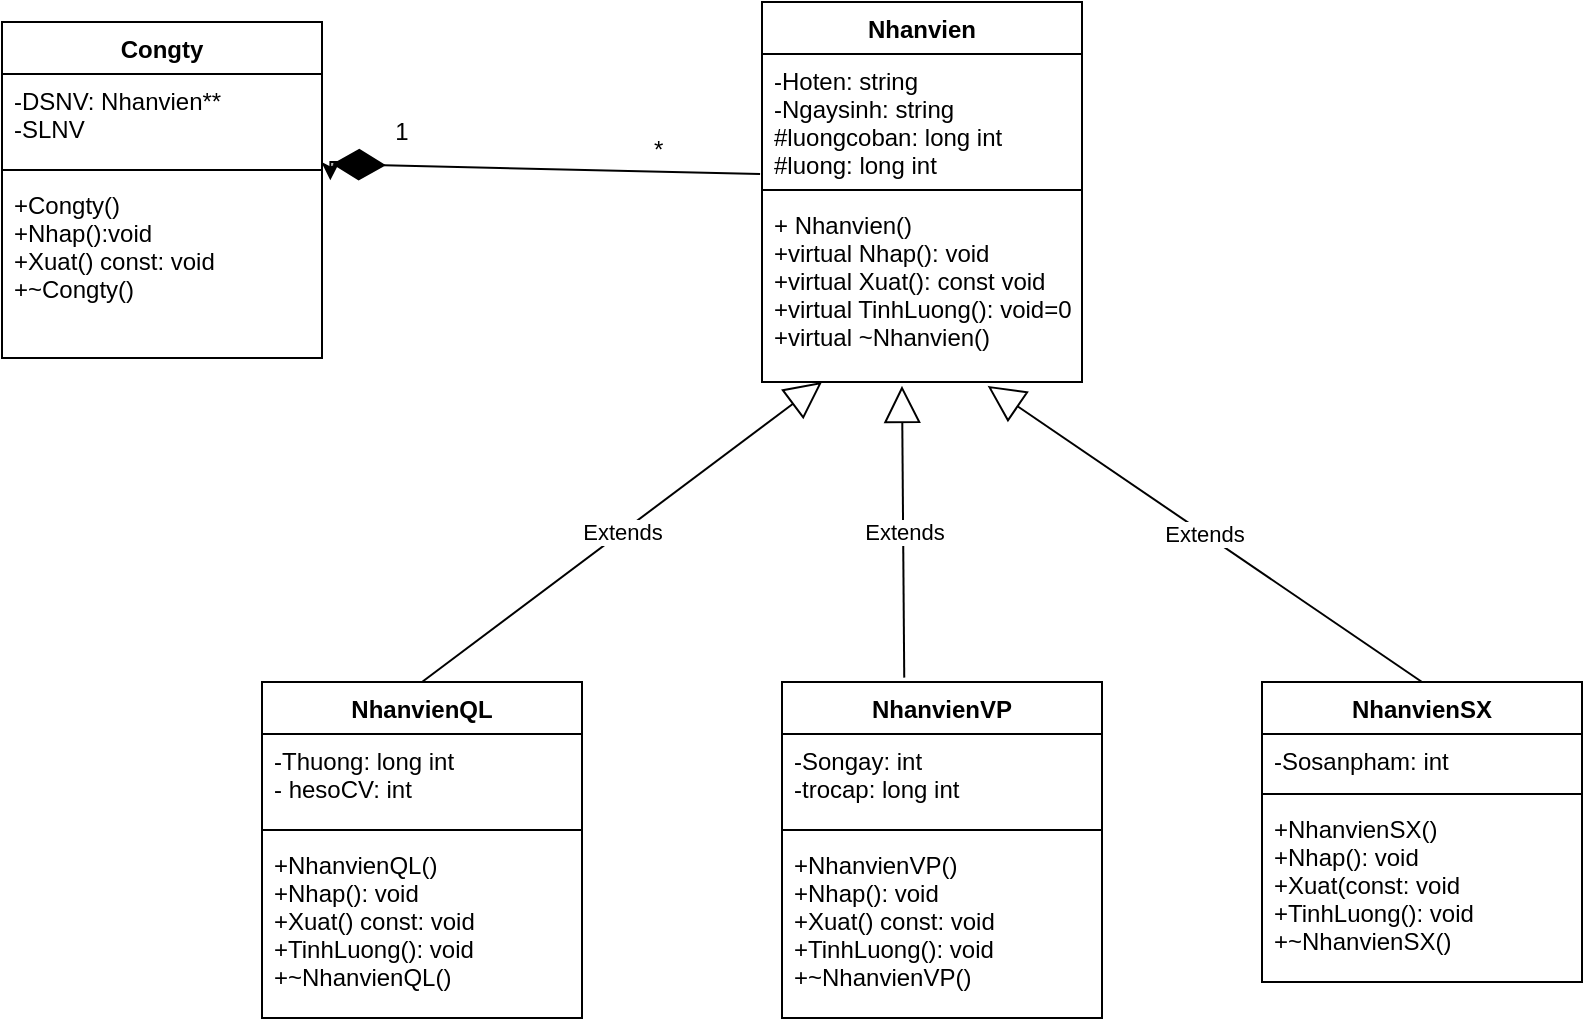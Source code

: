 <mxfile version="15.6.3" type="github">
  <diagram id="cOn3V6splgMVrDX8cfL3" name="Page-1">
    <mxGraphModel dx="920" dy="551" grid="1" gridSize="10" guides="1" tooltips="1" connect="1" arrows="1" fold="1" page="1" pageScale="1" pageWidth="850" pageHeight="1100" math="0" shadow="0">
      <root>
        <mxCell id="0" />
        <mxCell id="1" parent="0" />
        <mxCell id="AiYJyIK1sZ-USPavSWI0-1" value="Nhanvien" style="swimlane;fontStyle=1;align=center;verticalAlign=top;childLayout=stackLayout;horizontal=1;startSize=26;horizontalStack=0;resizeParent=1;resizeParentMax=0;resizeLast=0;collapsible=1;marginBottom=0;" vertex="1" parent="1">
          <mxGeometry x="430" y="50" width="160" height="190" as="geometry" />
        </mxCell>
        <mxCell id="AiYJyIK1sZ-USPavSWI0-2" value="-Hoten: string&#xa;-Ngaysinh: string&#xa;#luongcoban: long int&#xa;#luong: long int&#xa;" style="text;strokeColor=none;fillColor=none;align=left;verticalAlign=top;spacingLeft=4;spacingRight=4;overflow=hidden;rotatable=0;points=[[0,0.5],[1,0.5]];portConstraint=eastwest;" vertex="1" parent="AiYJyIK1sZ-USPavSWI0-1">
          <mxGeometry y="26" width="160" height="64" as="geometry" />
        </mxCell>
        <mxCell id="AiYJyIK1sZ-USPavSWI0-3" value="" style="line;strokeWidth=1;fillColor=none;align=left;verticalAlign=middle;spacingTop=-1;spacingLeft=3;spacingRight=3;rotatable=0;labelPosition=right;points=[];portConstraint=eastwest;" vertex="1" parent="AiYJyIK1sZ-USPavSWI0-1">
          <mxGeometry y="90" width="160" height="8" as="geometry" />
        </mxCell>
        <mxCell id="AiYJyIK1sZ-USPavSWI0-4" value="+ Nhanvien()&#xa;+virtual Nhap(): void&#xa;+virtual Xuat(): const void&#xa;+virtual TinhLuong(): void=0&#xa;+virtual ~Nhanvien()" style="text;strokeColor=none;fillColor=none;align=left;verticalAlign=top;spacingLeft=4;spacingRight=4;overflow=hidden;rotatable=0;points=[[0,0.5],[1,0.5]];portConstraint=eastwest;" vertex="1" parent="AiYJyIK1sZ-USPavSWI0-1">
          <mxGeometry y="98" width="160" height="92" as="geometry" />
        </mxCell>
        <mxCell id="AiYJyIK1sZ-USPavSWI0-5" value="NhanvienSX" style="swimlane;fontStyle=1;align=center;verticalAlign=top;childLayout=stackLayout;horizontal=1;startSize=26;horizontalStack=0;resizeParent=1;resizeParentMax=0;resizeLast=0;collapsible=1;marginBottom=0;" vertex="1" parent="1">
          <mxGeometry x="680" y="390" width="160" height="150" as="geometry" />
        </mxCell>
        <mxCell id="AiYJyIK1sZ-USPavSWI0-6" value="-Sosanpham: int" style="text;strokeColor=none;fillColor=none;align=left;verticalAlign=top;spacingLeft=4;spacingRight=4;overflow=hidden;rotatable=0;points=[[0,0.5],[1,0.5]];portConstraint=eastwest;" vertex="1" parent="AiYJyIK1sZ-USPavSWI0-5">
          <mxGeometry y="26" width="160" height="26" as="geometry" />
        </mxCell>
        <mxCell id="AiYJyIK1sZ-USPavSWI0-7" value="" style="line;strokeWidth=1;fillColor=none;align=left;verticalAlign=middle;spacingTop=-1;spacingLeft=3;spacingRight=3;rotatable=0;labelPosition=right;points=[];portConstraint=eastwest;" vertex="1" parent="AiYJyIK1sZ-USPavSWI0-5">
          <mxGeometry y="52" width="160" height="8" as="geometry" />
        </mxCell>
        <mxCell id="AiYJyIK1sZ-USPavSWI0-8" value="+NhanvienSX()&#xa;+Nhap(): void&#xa;+Xuat(const: void&#xa;+TinhLuong(): void&#xa;+~NhanvienSX()" style="text;strokeColor=none;fillColor=none;align=left;verticalAlign=top;spacingLeft=4;spacingRight=4;overflow=hidden;rotatable=0;points=[[0,0.5],[1,0.5]];portConstraint=eastwest;" vertex="1" parent="AiYJyIK1sZ-USPavSWI0-5">
          <mxGeometry y="60" width="160" height="90" as="geometry" />
        </mxCell>
        <mxCell id="AiYJyIK1sZ-USPavSWI0-9" value="Extends" style="endArrow=block;endSize=16;endFill=0;html=1;rounded=0;exitX=0.5;exitY=0;exitDx=0;exitDy=0;entryX=0.705;entryY=1.021;entryDx=0;entryDy=0;entryPerimeter=0;" edge="1" parent="1" source="AiYJyIK1sZ-USPavSWI0-5" target="AiYJyIK1sZ-USPavSWI0-4">
          <mxGeometry width="160" relative="1" as="geometry">
            <mxPoint x="430" y="250" as="sourcePoint" />
            <mxPoint x="590" y="250" as="targetPoint" />
            <Array as="points" />
          </mxGeometry>
        </mxCell>
        <mxCell id="AiYJyIK1sZ-USPavSWI0-10" value="NhanvienVP" style="swimlane;fontStyle=1;align=center;verticalAlign=top;childLayout=stackLayout;horizontal=1;startSize=26;horizontalStack=0;resizeParent=1;resizeParentMax=0;resizeLast=0;collapsible=1;marginBottom=0;" vertex="1" parent="1">
          <mxGeometry x="440" y="390" width="160" height="168" as="geometry" />
        </mxCell>
        <mxCell id="AiYJyIK1sZ-USPavSWI0-11" value="-Songay: int&#xa;-trocap: long int" style="text;strokeColor=none;fillColor=none;align=left;verticalAlign=top;spacingLeft=4;spacingRight=4;overflow=hidden;rotatable=0;points=[[0,0.5],[1,0.5]];portConstraint=eastwest;" vertex="1" parent="AiYJyIK1sZ-USPavSWI0-10">
          <mxGeometry y="26" width="160" height="44" as="geometry" />
        </mxCell>
        <mxCell id="AiYJyIK1sZ-USPavSWI0-12" value="" style="line;strokeWidth=1;fillColor=none;align=left;verticalAlign=middle;spacingTop=-1;spacingLeft=3;spacingRight=3;rotatable=0;labelPosition=right;points=[];portConstraint=eastwest;" vertex="1" parent="AiYJyIK1sZ-USPavSWI0-10">
          <mxGeometry y="70" width="160" height="8" as="geometry" />
        </mxCell>
        <mxCell id="AiYJyIK1sZ-USPavSWI0-13" value="+NhanvienVP()&#xa;+Nhap(): void&#xa;+Xuat() const: void&#xa;+TinhLuong(): void&#xa;+~NhanvienVP()" style="text;strokeColor=none;fillColor=none;align=left;verticalAlign=top;spacingLeft=4;spacingRight=4;overflow=hidden;rotatable=0;points=[[0,0.5],[1,0.5]];portConstraint=eastwest;" vertex="1" parent="AiYJyIK1sZ-USPavSWI0-10">
          <mxGeometry y="78" width="160" height="90" as="geometry" />
        </mxCell>
        <mxCell id="AiYJyIK1sZ-USPavSWI0-14" value="Extends" style="endArrow=block;endSize=16;endFill=0;html=1;rounded=0;exitX=0.382;exitY=-0.013;exitDx=0;exitDy=0;entryX=0.705;entryY=1.021;entryDx=0;entryDy=0;entryPerimeter=0;exitPerimeter=0;" edge="1" parent="1" source="AiYJyIK1sZ-USPavSWI0-10">
          <mxGeometry width="160" relative="1" as="geometry">
            <mxPoint x="717.2" y="390" as="sourcePoint" />
            <mxPoint x="500.0" y="241.932" as="targetPoint" />
            <Array as="points" />
          </mxGeometry>
        </mxCell>
        <mxCell id="AiYJyIK1sZ-USPavSWI0-15" value="NhanvienQL" style="swimlane;fontStyle=1;align=center;verticalAlign=top;childLayout=stackLayout;horizontal=1;startSize=26;horizontalStack=0;resizeParent=1;resizeParentMax=0;resizeLast=0;collapsible=1;marginBottom=0;" vertex="1" parent="1">
          <mxGeometry x="180" y="390" width="160" height="168" as="geometry" />
        </mxCell>
        <mxCell id="AiYJyIK1sZ-USPavSWI0-16" value="-Thuong: long int&#xa;- hesoCV: int" style="text;strokeColor=none;fillColor=none;align=left;verticalAlign=top;spacingLeft=4;spacingRight=4;overflow=hidden;rotatable=0;points=[[0,0.5],[1,0.5]];portConstraint=eastwest;" vertex="1" parent="AiYJyIK1sZ-USPavSWI0-15">
          <mxGeometry y="26" width="160" height="44" as="geometry" />
        </mxCell>
        <mxCell id="AiYJyIK1sZ-USPavSWI0-17" value="" style="line;strokeWidth=1;fillColor=none;align=left;verticalAlign=middle;spacingTop=-1;spacingLeft=3;spacingRight=3;rotatable=0;labelPosition=right;points=[];portConstraint=eastwest;" vertex="1" parent="AiYJyIK1sZ-USPavSWI0-15">
          <mxGeometry y="70" width="160" height="8" as="geometry" />
        </mxCell>
        <mxCell id="AiYJyIK1sZ-USPavSWI0-18" value="+NhanvienQL()&#xa;+Nhap(): void&#xa;+Xuat() const: void&#xa;+TinhLuong(): void&#xa;+~NhanvienQL()" style="text;strokeColor=none;fillColor=none;align=left;verticalAlign=top;spacingLeft=4;spacingRight=4;overflow=hidden;rotatable=0;points=[[0,0.5],[1,0.5]];portConstraint=eastwest;" vertex="1" parent="AiYJyIK1sZ-USPavSWI0-15">
          <mxGeometry y="78" width="160" height="90" as="geometry" />
        </mxCell>
        <mxCell id="AiYJyIK1sZ-USPavSWI0-19" value="Extends" style="endArrow=block;endSize=16;endFill=0;html=1;rounded=0;exitX=0.5;exitY=0;exitDx=0;exitDy=0;entryX=0.705;entryY=1.021;entryDx=0;entryDy=0;entryPerimeter=0;" edge="1" parent="1" source="AiYJyIK1sZ-USPavSWI0-15">
          <mxGeometry width="160" relative="1" as="geometry">
            <mxPoint x="461.12" y="385.886" as="sourcePoint" />
            <mxPoint x="460.0" y="240.002" as="targetPoint" />
            <Array as="points" />
          </mxGeometry>
        </mxCell>
        <mxCell id="AiYJyIK1sZ-USPavSWI0-21" value="Congty" style="swimlane;fontStyle=1;align=center;verticalAlign=top;childLayout=stackLayout;horizontal=1;startSize=26;horizontalStack=0;resizeParent=1;resizeParentMax=0;resizeLast=0;collapsible=1;marginBottom=0;" vertex="1" parent="1">
          <mxGeometry x="50" y="60" width="160" height="168" as="geometry" />
        </mxCell>
        <mxCell id="AiYJyIK1sZ-USPavSWI0-22" value="-DSNV: Nhanvien**&#xa;-SLNV" style="text;strokeColor=none;fillColor=none;align=left;verticalAlign=top;spacingLeft=4;spacingRight=4;overflow=hidden;rotatable=0;points=[[0,0.5],[1,0.5]];portConstraint=eastwest;" vertex="1" parent="AiYJyIK1sZ-USPavSWI0-21">
          <mxGeometry y="26" width="160" height="44" as="geometry" />
        </mxCell>
        <mxCell id="AiYJyIK1sZ-USPavSWI0-23" value="" style="line;strokeWidth=1;fillColor=none;align=left;verticalAlign=middle;spacingTop=-1;spacingLeft=3;spacingRight=3;rotatable=0;labelPosition=right;points=[];portConstraint=eastwest;" vertex="1" parent="AiYJyIK1sZ-USPavSWI0-21">
          <mxGeometry y="70" width="160" height="8" as="geometry" />
        </mxCell>
        <mxCell id="AiYJyIK1sZ-USPavSWI0-24" value="+Congty()&#xa;+Nhap():void&#xa;+Xuat() const: void&#xa;+~Congty()" style="text;strokeColor=none;fillColor=none;align=left;verticalAlign=top;spacingLeft=4;spacingRight=4;overflow=hidden;rotatable=0;points=[[0,0.5],[1,0.5]];portConstraint=eastwest;" vertex="1" parent="AiYJyIK1sZ-USPavSWI0-21">
          <mxGeometry y="78" width="160" height="90" as="geometry" />
        </mxCell>
        <mxCell id="AiYJyIK1sZ-USPavSWI0-25" value="" style="endArrow=diamondThin;endFill=1;endSize=24;html=1;rounded=0;entryX=1.031;entryY=1.031;entryDx=0;entryDy=0;entryPerimeter=0;exitX=-0.006;exitY=0.938;exitDx=0;exitDy=0;exitPerimeter=0;" edge="1" parent="1" source="AiYJyIK1sZ-USPavSWI0-2" target="AiYJyIK1sZ-USPavSWI0-22">
          <mxGeometry width="160" relative="1" as="geometry">
            <mxPoint x="420" y="140" as="sourcePoint" />
            <mxPoint x="460" y="280" as="targetPoint" />
            <Array as="points">
              <mxPoint x="215" y="131" />
            </Array>
          </mxGeometry>
        </mxCell>
        <mxCell id="AiYJyIK1sZ-USPavSWI0-26" value="*" style="text;strokeColor=none;fillColor=none;spacingLeft=4;spacingRight=4;overflow=hidden;rotatable=0;points=[[0,0.5],[1,0.5]];portConstraint=eastwest;fontSize=12;" vertex="1" parent="1">
          <mxGeometry x="370" y="110" width="40" height="30" as="geometry" />
        </mxCell>
        <mxCell id="AiYJyIK1sZ-USPavSWI0-28" style="edgeStyle=orthogonalEdgeStyle;rounded=0;orthogonalLoop=1;jettySize=auto;html=1;exitX=0;exitY=1;exitDx=0;exitDy=0;entryX=1.026;entryY=0.013;entryDx=0;entryDy=0;entryPerimeter=0;" edge="1" parent="1" source="AiYJyIK1sZ-USPavSWI0-27" target="AiYJyIK1sZ-USPavSWI0-24">
          <mxGeometry relative="1" as="geometry" />
        </mxCell>
        <mxCell id="AiYJyIK1sZ-USPavSWI0-27" value="1" style="text;html=1;strokeColor=none;fillColor=none;align=center;verticalAlign=middle;whiteSpace=wrap;rounded=0;" vertex="1" parent="1">
          <mxGeometry x="220" y="100" width="60" height="30" as="geometry" />
        </mxCell>
      </root>
    </mxGraphModel>
  </diagram>
</mxfile>
